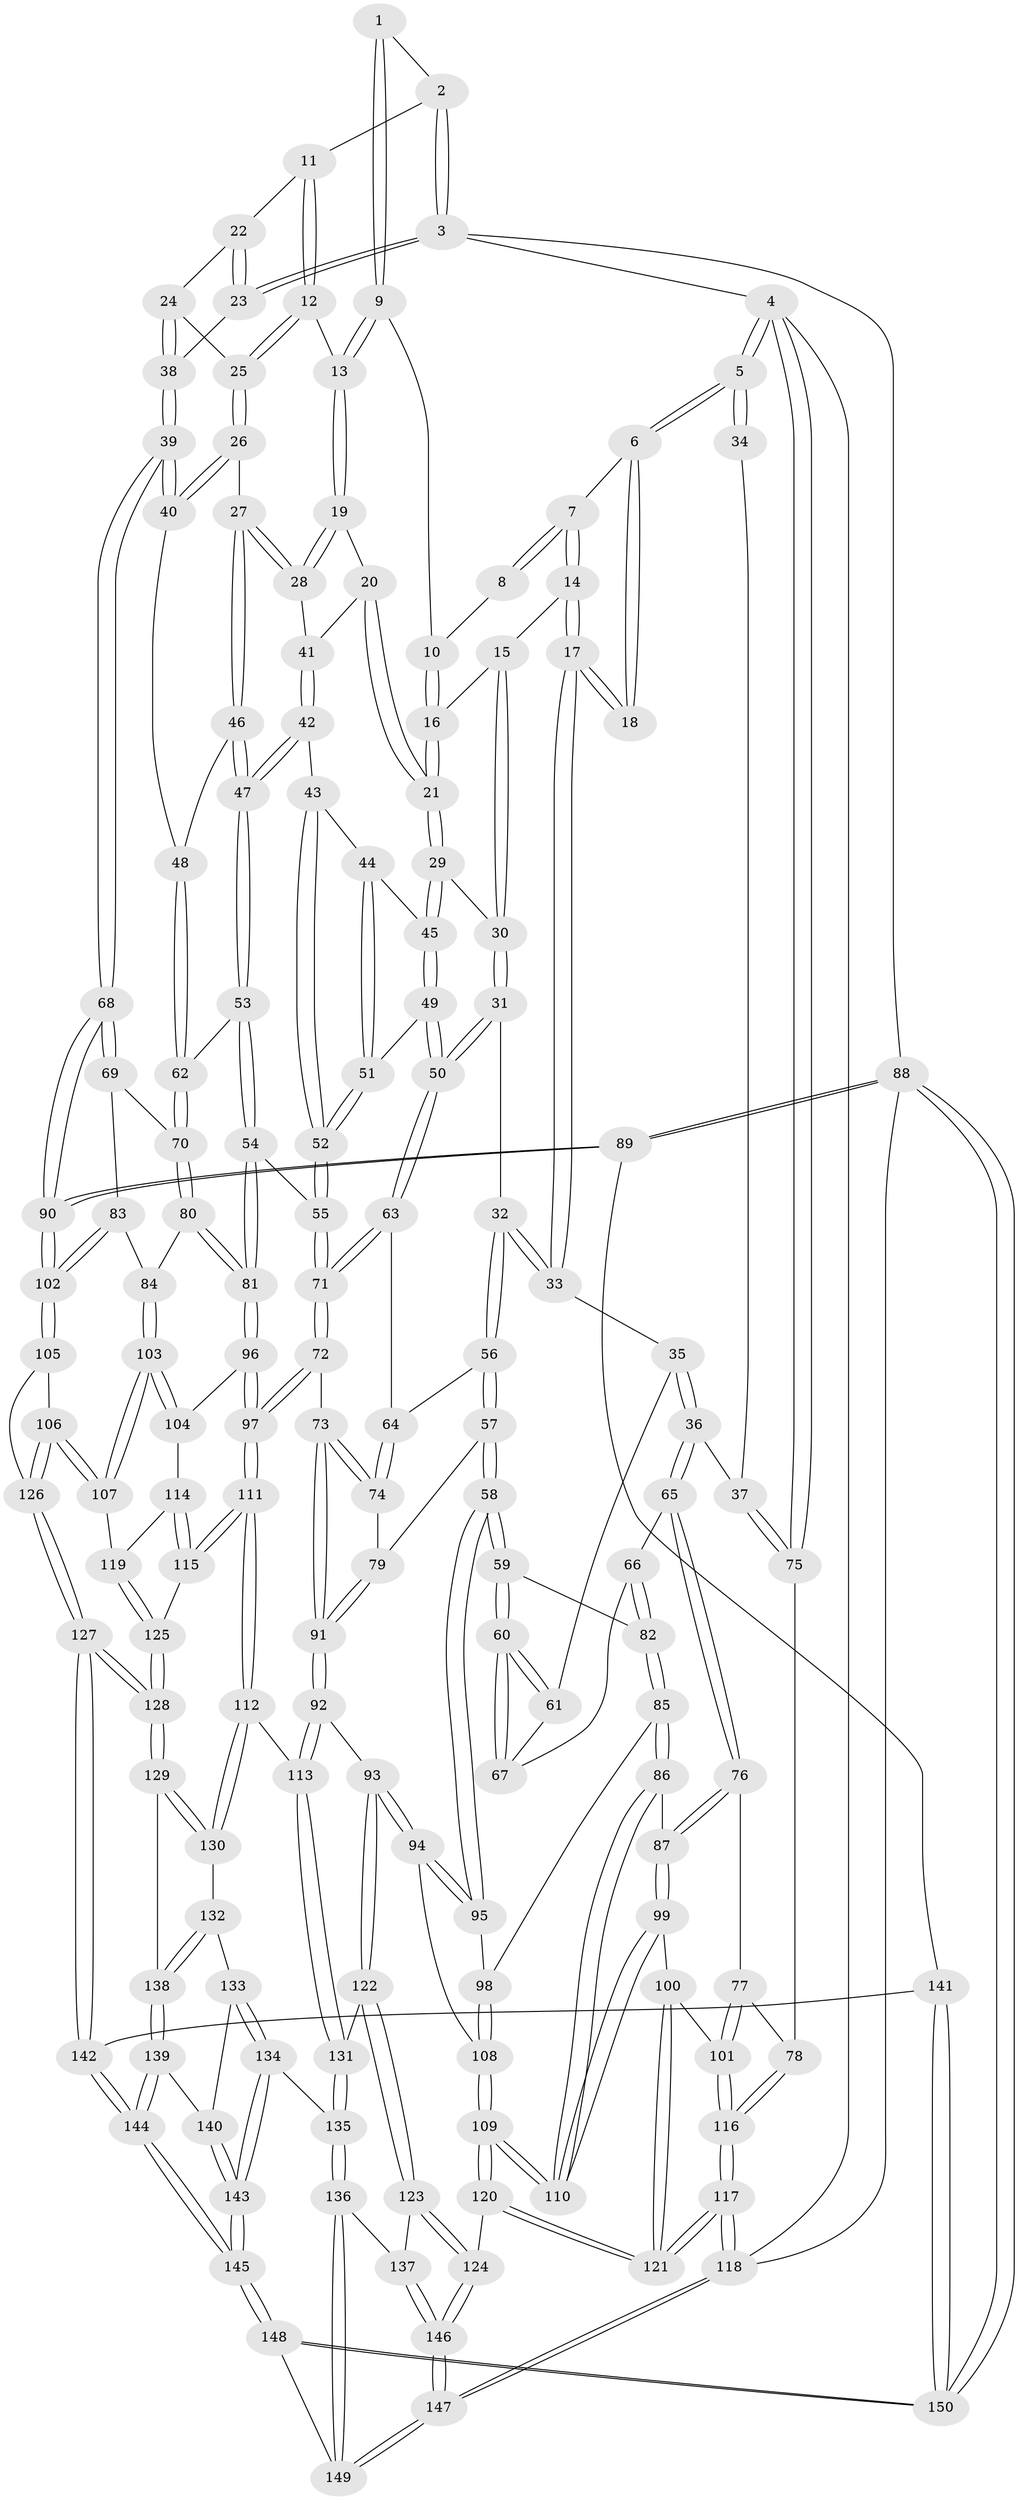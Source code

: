// Generated by graph-tools (version 1.1) at 2025/27/03/09/25 03:27:08]
// undirected, 150 vertices, 372 edges
graph export_dot {
graph [start="1"]
  node [color=gray90,style=filled];
  1 [pos="+0.8268628027406815+0"];
  2 [pos="+0.8553959347211545+0"];
  3 [pos="+1+0"];
  4 [pos="+0+0"];
  5 [pos="+0+0"];
  6 [pos="+0+0"];
  7 [pos="+0.27315107509534986+0"];
  8 [pos="+0.6537754659255091+0"];
  9 [pos="+0.7143633877183898+0.09101873324894773"];
  10 [pos="+0.6227766115816967+0.03504072151998725"];
  11 [pos="+0.868516665392366+0.03604020520619536"];
  12 [pos="+0.7860889796392392+0.13915640783493727"];
  13 [pos="+0.7475674403956762+0.15236516027283348"];
  14 [pos="+0.32917195408002686+0.06678757475858622"];
  15 [pos="+0.3458508886168211+0.07578178805243198"];
  16 [pos="+0.5730883893166274+0.10561015341470806"];
  17 [pos="+0.24803455950913653+0.20860596244144544"];
  18 [pos="+0.1356134851250662+0.19826567725049332"];
  19 [pos="+0.7098664442145232+0.1983480848322152"];
  20 [pos="+0.6695081546124538+0.22825494392251494"];
  21 [pos="+0.642737474275735+0.23421344273333564"];
  22 [pos="+0.9226223264210164+0.09217461279755934"];
  23 [pos="+1+0.1758203951702319"];
  24 [pos="+0.9156310890683854+0.22736128119713772"];
  25 [pos="+0.8995890291294818+0.2391257746681019"];
  26 [pos="+0.8935245311096862+0.25454406177537275"];
  27 [pos="+0.8700008138732644+0.2813362362832837"];
  28 [pos="+0.858902092798382+0.28042706703304254"];
  29 [pos="+0.6154609243123805+0.26704030744328866"];
  30 [pos="+0.48581383817936824+0.2527807133925843"];
  31 [pos="+0.4371744766844982+0.33402245427528976"];
  32 [pos="+0.37696345357788197+0.36323526649504806"];
  33 [pos="+0.25193743003618+0.285762948627869"];
  34 [pos="+0.10981481685484783+0.1971918967272053"];
  35 [pos="+0.24895667120090906+0.29018296474240096"];
  36 [pos="+0.08700151430136036+0.3861196584364454"];
  37 [pos="+0+0.3294388283048677"];
  38 [pos="+1+0.19459015182865994"];
  39 [pos="+1+0.42027569508351775"];
  40 [pos="+1+0.38012308407770207"];
  41 [pos="+0.7552176261758731+0.3095107576097842"];
  42 [pos="+0.7678128694606549+0.3795359282651696"];
  43 [pos="+0.7141977018091745+0.3880181949799389"];
  44 [pos="+0.6573146685329363+0.35233205067806933"];
  45 [pos="+0.6127982593164721+0.3137517114052495"];
  46 [pos="+0.8678652785751538+0.3354526440610255"];
  47 [pos="+0.8181795231228357+0.4146889041462407"];
  48 [pos="+0.9678258418633112+0.38704472055646005"];
  49 [pos="+0.5758094845270229+0.3815454314339694"];
  50 [pos="+0.5551684423732117+0.4034648526515282"];
  51 [pos="+0.6708900912422406+0.4503029311413825"];
  52 [pos="+0.6859254227007431+0.46771293677089076"];
  53 [pos="+0.8233995462944718+0.43751351829329505"];
  54 [pos="+0.7192581426923956+0.5185082226604557"];
  55 [pos="+0.6938556972982816+0.5116986482710347"];
  56 [pos="+0.39778715293478145+0.4562073191472767"];
  57 [pos="+0.3842935588878518+0.5017019831553169"];
  58 [pos="+0.3494747287823393+0.5241605488966278"];
  59 [pos="+0.3069514975327331+0.5190995456708672"];
  60 [pos="+0.3065445507717971+0.5185239211142268"];
  61 [pos="+0.24507884939414715+0.3826914372149163"];
  62 [pos="+0.8639307957802078+0.46559255010866574"];
  63 [pos="+0.5493694598654654+0.42147309686289125"];
  64 [pos="+0.5347217154331835+0.42781155041198693"];
  65 [pos="+0.12324402192740407+0.4958074542266791"];
  66 [pos="+0.1549836351729199+0.4906473286254177"];
  67 [pos="+0.19957232942805858+0.45938942819551415"];
  68 [pos="+1+0.4581315263137912"];
  69 [pos="+0.8869689134404112+0.4930210718396468"];
  70 [pos="+0.8714222702257559+0.4784361535346072"];
  71 [pos="+0.6017138013296267+0.5445575304770638"];
  72 [pos="+0.6013801495179059+0.5451221964228127"];
  73 [pos="+0.5657285168676677+0.5744670214356015"];
  74 [pos="+0.4842311575123041+0.5177326133795893"];
  75 [pos="+0+0.33640317625355287"];
  76 [pos="+0.10709564050694159+0.5309649322692461"];
  77 [pos="+0.057381182105595896+0.5314104195674644"];
  78 [pos="+0+0.4448994439993832"];
  79 [pos="+0.38684421499872296+0.5032178380850062"];
  80 [pos="+0.8208911614034626+0.5506652333949548"];
  81 [pos="+0.7664750074694736+0.5991551238128844"];
  82 [pos="+0.2625530284985999+0.5443792688283123"];
  83 [pos="+0.9108332056161952+0.5808373704260615"];
  84 [pos="+0.9012404262286109+0.5874159477340093"];
  85 [pos="+0.22507500895038687+0.6014782776702705"];
  86 [pos="+0.22382501321231735+0.6019404244040373"];
  87 [pos="+0.11813070560381622+0.5686609021498948"];
  88 [pos="+1+1"];
  89 [pos="+1+0.7292854488300007"];
  90 [pos="+1+0.6827816379995737"];
  91 [pos="+0.5160586821751307+0.6584774023788982"];
  92 [pos="+0.5150940406278218+0.6633565642925047"];
  93 [pos="+0.4084135741233471+0.7034282086189934"];
  94 [pos="+0.35784751745733506+0.6521924978456515"];
  95 [pos="+0.35419390829118214+0.6388728596658112"];
  96 [pos="+0.7676125725910379+0.6042818567399252"];
  97 [pos="+0.6846320810061716+0.657964181973033"];
  98 [pos="+0.2330820810171001+0.6080745230746047"];
  99 [pos="+0.09672576098651536+0.6349599858914081"];
  100 [pos="+0.086838457536119+0.6447105428239706"];
  101 [pos="+0+0.6841385593086023"];
  102 [pos="+1+0.6853929741235678"];
  103 [pos="+0.8401023732612674+0.6381353901067708"];
  104 [pos="+0.7707569940365994+0.6071299329750934"];
  105 [pos="+1+0.6972389608370126"];
  106 [pos="+0.8631744085578399+0.6956250636426022"];
  107 [pos="+0.8539665764416542+0.6858107601544766"];
  108 [pos="+0.27864687002525984+0.6785443832950194"];
  109 [pos="+0.21560852822432275+0.7622165568244781"];
  110 [pos="+0.19103386019638693+0.6812048238611065"];
  111 [pos="+0.6596778534762997+0.7258174369844012"];
  112 [pos="+0.6190419175473323+0.7586394985339802"];
  113 [pos="+0.599580092735183+0.7554809943130937"];
  114 [pos="+0.7622982938768756+0.6812728023844938"];
  115 [pos="+0.7279746038832726+0.7267113475073258"];
  116 [pos="+0+0.763603883899184"];
  117 [pos="+0+1"];
  118 [pos="+0+1"];
  119 [pos="+0.7985415689117067+0.7148984711669475"];
  120 [pos="+0.20731879789315488+0.8397043610323096"];
  121 [pos="+0.15916975113898496+0.860118124410741"];
  122 [pos="+0.3842042827828092+0.7702072421258402"];
  123 [pos="+0.33269347802085664+0.8375578001913834"];
  124 [pos="+0.2748220515770212+0.8491013998129441"];
  125 [pos="+0.7724760132281836+0.7490793638097629"];
  126 [pos="+0.8620415274377676+0.8490557092204973"];
  127 [pos="+0.8446984311861367+0.8696437281396611"];
  128 [pos="+0.8182837432223518+0.8618264735285407"];
  129 [pos="+0.7745512614783492+0.8650307285453104"];
  130 [pos="+0.6370812262352771+0.7844108932299424"];
  131 [pos="+0.5353025301409065+0.8273518614394064"];
  132 [pos="+0.6328433638397092+0.8961441186478744"];
  133 [pos="+0.6185065265064082+0.9118905086272611"];
  134 [pos="+0.5739840112356297+0.9264584764389489"];
  135 [pos="+0.5084315731690776+0.911609852008385"];
  136 [pos="+0.4799656773817261+0.9314669314443005"];
  137 [pos="+0.41205783714315913+0.9011835357032987"];
  138 [pos="+0.7139483352470669+0.9177555505377867"];
  139 [pos="+0.7102598107072012+0.9297697978855392"];
  140 [pos="+0.6424665839719537+0.9506566603463337"];
  141 [pos="+0.8913125532891014+0.951582950019695"];
  142 [pos="+0.8538396555199601+0.8940095032441752"];
  143 [pos="+0.6570646682382223+1"];
  144 [pos="+0.6992756794531205+1"];
  145 [pos="+0.6660453866741046+1"];
  146 [pos="+0.3325485210534624+1"];
  147 [pos="+0.3419326110300284+1"];
  148 [pos="+0.6575295837840233+1"];
  149 [pos="+0.4846604299745668+1"];
  150 [pos="+1+1"];
  1 -- 2;
  1 -- 9;
  1 -- 9;
  2 -- 3;
  2 -- 3;
  2 -- 11;
  3 -- 4;
  3 -- 23;
  3 -- 23;
  3 -- 88;
  4 -- 5;
  4 -- 5;
  4 -- 75;
  4 -- 75;
  4 -- 118;
  5 -- 6;
  5 -- 6;
  5 -- 34;
  5 -- 34;
  6 -- 7;
  6 -- 18;
  6 -- 18;
  7 -- 8;
  7 -- 8;
  7 -- 14;
  7 -- 14;
  8 -- 10;
  9 -- 10;
  9 -- 13;
  9 -- 13;
  10 -- 16;
  10 -- 16;
  11 -- 12;
  11 -- 12;
  11 -- 22;
  12 -- 13;
  12 -- 25;
  12 -- 25;
  13 -- 19;
  13 -- 19;
  14 -- 15;
  14 -- 17;
  14 -- 17;
  15 -- 16;
  15 -- 30;
  15 -- 30;
  16 -- 21;
  16 -- 21;
  17 -- 18;
  17 -- 18;
  17 -- 33;
  17 -- 33;
  19 -- 20;
  19 -- 28;
  19 -- 28;
  20 -- 21;
  20 -- 21;
  20 -- 41;
  21 -- 29;
  21 -- 29;
  22 -- 23;
  22 -- 23;
  22 -- 24;
  23 -- 38;
  24 -- 25;
  24 -- 38;
  24 -- 38;
  25 -- 26;
  25 -- 26;
  26 -- 27;
  26 -- 40;
  26 -- 40;
  27 -- 28;
  27 -- 28;
  27 -- 46;
  27 -- 46;
  28 -- 41;
  29 -- 30;
  29 -- 45;
  29 -- 45;
  30 -- 31;
  30 -- 31;
  31 -- 32;
  31 -- 50;
  31 -- 50;
  32 -- 33;
  32 -- 33;
  32 -- 56;
  32 -- 56;
  33 -- 35;
  34 -- 37;
  35 -- 36;
  35 -- 36;
  35 -- 61;
  36 -- 37;
  36 -- 65;
  36 -- 65;
  37 -- 75;
  37 -- 75;
  38 -- 39;
  38 -- 39;
  39 -- 40;
  39 -- 40;
  39 -- 68;
  39 -- 68;
  40 -- 48;
  41 -- 42;
  41 -- 42;
  42 -- 43;
  42 -- 47;
  42 -- 47;
  43 -- 44;
  43 -- 52;
  43 -- 52;
  44 -- 45;
  44 -- 51;
  44 -- 51;
  45 -- 49;
  45 -- 49;
  46 -- 47;
  46 -- 47;
  46 -- 48;
  47 -- 53;
  47 -- 53;
  48 -- 62;
  48 -- 62;
  49 -- 50;
  49 -- 50;
  49 -- 51;
  50 -- 63;
  50 -- 63;
  51 -- 52;
  51 -- 52;
  52 -- 55;
  52 -- 55;
  53 -- 54;
  53 -- 54;
  53 -- 62;
  54 -- 55;
  54 -- 81;
  54 -- 81;
  55 -- 71;
  55 -- 71;
  56 -- 57;
  56 -- 57;
  56 -- 64;
  57 -- 58;
  57 -- 58;
  57 -- 79;
  58 -- 59;
  58 -- 59;
  58 -- 95;
  58 -- 95;
  59 -- 60;
  59 -- 60;
  59 -- 82;
  60 -- 61;
  60 -- 61;
  60 -- 67;
  60 -- 67;
  61 -- 67;
  62 -- 70;
  62 -- 70;
  63 -- 64;
  63 -- 71;
  63 -- 71;
  64 -- 74;
  64 -- 74;
  65 -- 66;
  65 -- 76;
  65 -- 76;
  66 -- 67;
  66 -- 82;
  66 -- 82;
  68 -- 69;
  68 -- 69;
  68 -- 90;
  68 -- 90;
  69 -- 70;
  69 -- 83;
  70 -- 80;
  70 -- 80;
  71 -- 72;
  71 -- 72;
  72 -- 73;
  72 -- 97;
  72 -- 97;
  73 -- 74;
  73 -- 74;
  73 -- 91;
  73 -- 91;
  74 -- 79;
  75 -- 78;
  76 -- 77;
  76 -- 87;
  76 -- 87;
  77 -- 78;
  77 -- 101;
  77 -- 101;
  78 -- 116;
  78 -- 116;
  79 -- 91;
  79 -- 91;
  80 -- 81;
  80 -- 81;
  80 -- 84;
  81 -- 96;
  81 -- 96;
  82 -- 85;
  82 -- 85;
  83 -- 84;
  83 -- 102;
  83 -- 102;
  84 -- 103;
  84 -- 103;
  85 -- 86;
  85 -- 86;
  85 -- 98;
  86 -- 87;
  86 -- 110;
  86 -- 110;
  87 -- 99;
  87 -- 99;
  88 -- 89;
  88 -- 89;
  88 -- 150;
  88 -- 150;
  88 -- 118;
  89 -- 90;
  89 -- 90;
  89 -- 141;
  90 -- 102;
  90 -- 102;
  91 -- 92;
  91 -- 92;
  92 -- 93;
  92 -- 113;
  92 -- 113;
  93 -- 94;
  93 -- 94;
  93 -- 122;
  93 -- 122;
  94 -- 95;
  94 -- 95;
  94 -- 108;
  95 -- 98;
  96 -- 97;
  96 -- 97;
  96 -- 104;
  97 -- 111;
  97 -- 111;
  98 -- 108;
  98 -- 108;
  99 -- 100;
  99 -- 110;
  99 -- 110;
  100 -- 101;
  100 -- 121;
  100 -- 121;
  101 -- 116;
  101 -- 116;
  102 -- 105;
  102 -- 105;
  103 -- 104;
  103 -- 104;
  103 -- 107;
  103 -- 107;
  104 -- 114;
  105 -- 106;
  105 -- 126;
  106 -- 107;
  106 -- 107;
  106 -- 126;
  106 -- 126;
  107 -- 119;
  108 -- 109;
  108 -- 109;
  109 -- 110;
  109 -- 110;
  109 -- 120;
  109 -- 120;
  111 -- 112;
  111 -- 112;
  111 -- 115;
  111 -- 115;
  112 -- 113;
  112 -- 130;
  112 -- 130;
  113 -- 131;
  113 -- 131;
  114 -- 115;
  114 -- 115;
  114 -- 119;
  115 -- 125;
  116 -- 117;
  116 -- 117;
  117 -- 118;
  117 -- 118;
  117 -- 121;
  117 -- 121;
  118 -- 147;
  118 -- 147;
  119 -- 125;
  119 -- 125;
  120 -- 121;
  120 -- 121;
  120 -- 124;
  122 -- 123;
  122 -- 123;
  122 -- 131;
  123 -- 124;
  123 -- 124;
  123 -- 137;
  124 -- 146;
  124 -- 146;
  125 -- 128;
  125 -- 128;
  126 -- 127;
  126 -- 127;
  127 -- 128;
  127 -- 128;
  127 -- 142;
  127 -- 142;
  128 -- 129;
  128 -- 129;
  129 -- 130;
  129 -- 130;
  129 -- 138;
  130 -- 132;
  131 -- 135;
  131 -- 135;
  132 -- 133;
  132 -- 138;
  132 -- 138;
  133 -- 134;
  133 -- 134;
  133 -- 140;
  134 -- 135;
  134 -- 143;
  134 -- 143;
  135 -- 136;
  135 -- 136;
  136 -- 137;
  136 -- 149;
  136 -- 149;
  137 -- 146;
  137 -- 146;
  138 -- 139;
  138 -- 139;
  139 -- 140;
  139 -- 144;
  139 -- 144;
  140 -- 143;
  140 -- 143;
  141 -- 142;
  141 -- 150;
  141 -- 150;
  142 -- 144;
  142 -- 144;
  143 -- 145;
  143 -- 145;
  144 -- 145;
  144 -- 145;
  145 -- 148;
  145 -- 148;
  146 -- 147;
  146 -- 147;
  147 -- 149;
  147 -- 149;
  148 -- 149;
  148 -- 150;
  148 -- 150;
}
